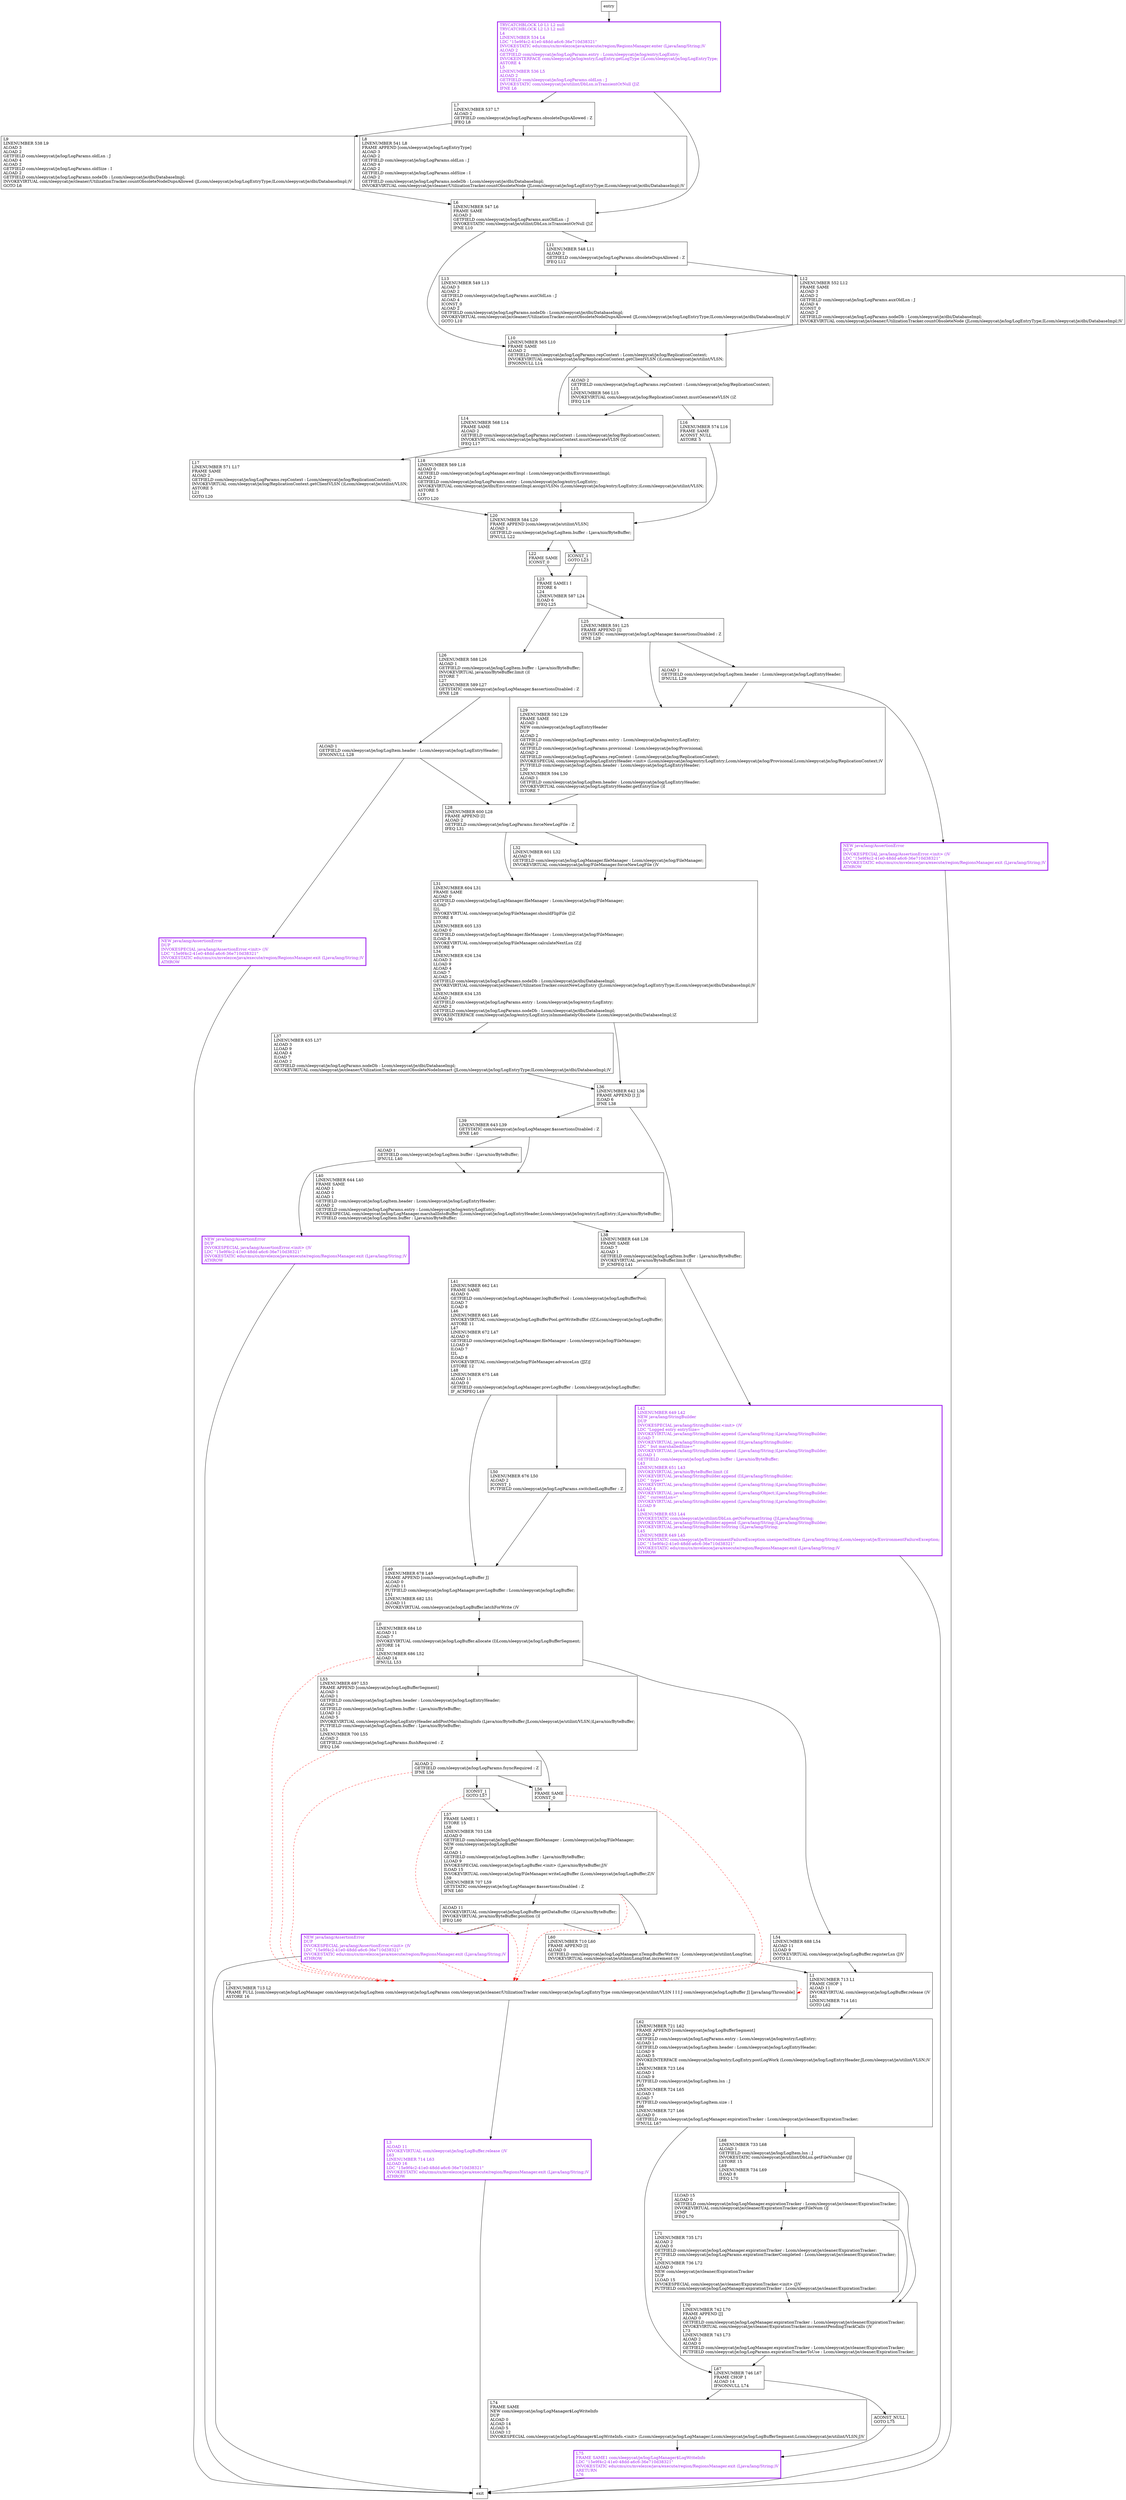 digraph serialLogWork {
node [shape=record];
1580502393 [label="L16\lLINENUMBER 574 L16\lFRAME SAME\lACONST_NULL\lASTORE 5\l"];
1819739572 [label="L42\lLINENUMBER 649 L42\lNEW java/lang/StringBuilder\lDUP\lINVOKESPECIAL java/lang/StringBuilder.\<init\> ()V\lLDC \"Logged entry entrySize= \"\lINVOKEVIRTUAL java/lang/StringBuilder.append (Ljava/lang/String;)Ljava/lang/StringBuilder;\lILOAD 7\lINVOKEVIRTUAL java/lang/StringBuilder.append (I)Ljava/lang/StringBuilder;\lLDC \" but marshalledSize=\"\lINVOKEVIRTUAL java/lang/StringBuilder.append (Ljava/lang/String;)Ljava/lang/StringBuilder;\lALOAD 1\lGETFIELD com/sleepycat/je/log/LogItem.buffer : Ljava/nio/ByteBuffer;\lL43\lLINENUMBER 651 L43\lINVOKEVIRTUAL java/nio/ByteBuffer.limit ()I\lINVOKEVIRTUAL java/lang/StringBuilder.append (I)Ljava/lang/StringBuilder;\lLDC \" type=\"\lINVOKEVIRTUAL java/lang/StringBuilder.append (Ljava/lang/String;)Ljava/lang/StringBuilder;\lALOAD 4\lINVOKEVIRTUAL java/lang/StringBuilder.append (Ljava/lang/Object;)Ljava/lang/StringBuilder;\lLDC \" currentLsn=\"\lINVOKEVIRTUAL java/lang/StringBuilder.append (Ljava/lang/String;)Ljava/lang/StringBuilder;\lLLOAD 9\lL44\lLINENUMBER 653 L44\lINVOKESTATIC com/sleepycat/je/utilint/DbLsn.getNoFormatString (J)Ljava/lang/String;\lINVOKEVIRTUAL java/lang/StringBuilder.append (Ljava/lang/String;)Ljava/lang/StringBuilder;\lINVOKEVIRTUAL java/lang/StringBuilder.toString ()Ljava/lang/String;\lL45\lLINENUMBER 649 L45\lINVOKESTATIC com/sleepycat/je/EnvironmentFailureException.unexpectedState (Ljava/lang/String;)Lcom/sleepycat/je/EnvironmentFailureException;\lLDC \"15e9f4c2-41e0-48dd-a6c6-36e710d38321\"\lINVOKESTATIC edu/cmu/cs/mvelezce/java/execute/region/RegionsManager.exit (Ljava/lang/String;)V\lATHROW\l"];
1397450264 [label="L10\lLINENUMBER 565 L10\lFRAME SAME\lALOAD 2\lGETFIELD com/sleepycat/je/log/LogParams.repContext : Lcom/sleepycat/je/log/ReplicationContext;\lINVOKEVIRTUAL com/sleepycat/je/log/ReplicationContext.getClientVLSN ()Lcom/sleepycat/je/utilint/VLSN;\lIFNONNULL L14\l"];
311670761 [label="L40\lLINENUMBER 644 L40\lFRAME SAME\lALOAD 1\lALOAD 0\lALOAD 1\lGETFIELD com/sleepycat/je/log/LogItem.header : Lcom/sleepycat/je/log/LogEntryHeader;\lALOAD 2\lGETFIELD com/sleepycat/je/log/LogParams.entry : Lcom/sleepycat/je/log/entry/LogEntry;\lINVOKESPECIAL com/sleepycat/je/log/LogManager.marshallIntoBuffer (Lcom/sleepycat/je/log/LogEntryHeader;Lcom/sleepycat/je/log/entry/LogEntry;)Ljava/nio/ByteBuffer;\lPUTFIELD com/sleepycat/je/log/LogItem.buffer : Ljava/nio/ByteBuffer;\l"];
582266574 [label="L12\lLINENUMBER 552 L12\lFRAME SAME\lALOAD 3\lALOAD 2\lGETFIELD com/sleepycat/je/log/LogParams.auxOldLsn : J\lALOAD 4\lICONST_0\lALOAD 2\lGETFIELD com/sleepycat/je/log/LogParams.nodeDb : Lcom/sleepycat/je/dbi/DatabaseImpl;\lINVOKEVIRTUAL com/sleepycat/je/cleaner/UtilizationTracker.countObsoleteNode (JLcom/sleepycat/je/log/LogEntryType;ILcom/sleepycat/je/dbi/DatabaseImpl;)V\l"];
1628317507 [label="ICONST_1\lGOTO L57\l"];
950460225 [label="L0\lLINENUMBER 684 L0\lALOAD 11\lILOAD 7\lINVOKEVIRTUAL com/sleepycat/je/log/LogBuffer.allocate (I)Lcom/sleepycat/je/log/LogBufferSegment;\lASTORE 14\lL52\lLINENUMBER 686 L52\lALOAD 14\lIFNULL L53\l"];
177021869 [label="L3\lALOAD 11\lINVOKEVIRTUAL com/sleepycat/je/log/LogBuffer.release ()V\lL63\lLINENUMBER 714 L63\lALOAD 16\lLDC \"15e9f4c2-41e0-48dd-a6c6-36e710d38321\"\lINVOKESTATIC edu/cmu/cs/mvelezce/java/execute/region/RegionsManager.exit (Ljava/lang/String;)V\lATHROW\l"];
1100862590 [label="NEW java/lang/AssertionError\lDUP\lINVOKESPECIAL java/lang/AssertionError.\<init\> ()V\lLDC \"15e9f4c2-41e0-48dd-a6c6-36e710d38321\"\lINVOKESTATIC edu/cmu/cs/mvelezce/java/execute/region/RegionsManager.exit (Ljava/lang/String;)V\lATHROW\l"];
81766762 [label="L7\lLINENUMBER 537 L7\lALOAD 2\lGETFIELD com/sleepycat/je/log/LogParams.obsoleteDupsAllowed : Z\lIFEQ L8\l"];
869167400 [label="L54\lLINENUMBER 688 L54\lALOAD 11\lLLOAD 9\lINVOKEVIRTUAL com/sleepycat/je/log/LogBuffer.registerLsn (J)V\lGOTO L1\l"];
610056355 [label="L37\lLINENUMBER 635 L37\lALOAD 3\lLLOAD 9\lALOAD 4\lILOAD 7\lALOAD 2\lGETFIELD com/sleepycat/je/log/LogParams.nodeDb : Lcom/sleepycat/je/dbi/DatabaseImpl;\lINVOKEVIRTUAL com/sleepycat/je/cleaner/UtilizationTracker.countObsoleteNodeInexact (JLcom/sleepycat/je/log/LogEntryType;ILcom/sleepycat/je/dbi/DatabaseImpl;)V\l"];
1133811307 [label="L68\lLINENUMBER 733 L68\lALOAD 1\lGETFIELD com/sleepycat/je/log/LogItem.lsn : J\lINVOKESTATIC com/sleepycat/je/utilint/DbLsn.getFileNumber (J)J\lLSTORE 15\lL69\lLINENUMBER 734 L69\lILOAD 8\lIFEQ L70\l"];
1666501420 [label="L49\lLINENUMBER 678 L49\lFRAME APPEND [com/sleepycat/je/log/LogBuffer J]\lALOAD 0\lALOAD 11\lPUTFIELD com/sleepycat/je/log/LogManager.prevLogBuffer : Lcom/sleepycat/je/log/LogBuffer;\lL51\lLINENUMBER 682 L51\lALOAD 11\lINVOKEVIRTUAL com/sleepycat/je/log/LogBuffer.latchForWrite ()V\l"];
332707759 [label="TRYCATCHBLOCK L0 L1 L2 null\lTRYCATCHBLOCK L2 L3 L2 null\lL4\lLINENUMBER 534 L4\lLDC \"15e9f4c2-41e0-48dd-a6c6-36e710d38321\"\lINVOKESTATIC edu/cmu/cs/mvelezce/java/execute/region/RegionsManager.enter (Ljava/lang/String;)V\lALOAD 2\lGETFIELD com/sleepycat/je/log/LogParams.entry : Lcom/sleepycat/je/log/entry/LogEntry;\lINVOKEINTERFACE com/sleepycat/je/log/entry/LogEntry.getLogType ()Lcom/sleepycat/je/log/LogEntryType;\lASTORE 4\lL5\lLINENUMBER 536 L5\lALOAD 2\lGETFIELD com/sleepycat/je/log/LogParams.oldLsn : J\lINVOKESTATIC com/sleepycat/je/utilint/DbLsn.isTransientOrNull (J)Z\lIFNE L6\l"];
206047628 [label="L75\lFRAME SAME1 com/sleepycat/je/log/LogManager$LogWriteInfo\lLDC \"15e9f4c2-41e0-48dd-a6c6-36e710d38321\"\lINVOKESTATIC edu/cmu/cs/mvelezce/java/execute/region/RegionsManager.exit (Ljava/lang/String;)V\lARETURN\lL76\l"];
1218361568 [label="L18\lLINENUMBER 569 L18\lALOAD 0\lGETFIELD com/sleepycat/je/log/LogManager.envImpl : Lcom/sleepycat/je/dbi/EnvironmentImpl;\lALOAD 2\lGETFIELD com/sleepycat/je/log/LogParams.entry : Lcom/sleepycat/je/log/entry/LogEntry;\lINVOKEVIRTUAL com/sleepycat/je/dbi/EnvironmentImpl.assignVLSNs (Lcom/sleepycat/je/log/entry/LogEntry;)Lcom/sleepycat/je/utilint/VLSN;\lASTORE 5\lL19\lGOTO L20\l"];
1596777946 [label="L11\lLINENUMBER 548 L11\lALOAD 2\lGETFIELD com/sleepycat/je/log/LogParams.obsoleteDupsAllowed : Z\lIFEQ L12\l"];
532080751 [label="L36\lLINENUMBER 642 L36\lFRAME APPEND [I J]\lILOAD 6\lIFNE L38\l"];
452479969 [label="NEW java/lang/AssertionError\lDUP\lINVOKESPECIAL java/lang/AssertionError.\<init\> ()V\lLDC \"15e9f4c2-41e0-48dd-a6c6-36e710d38321\"\lINVOKESTATIC edu/cmu/cs/mvelezce/java/execute/region/RegionsManager.exit (Ljava/lang/String;)V\lATHROW\l"];
1029666746 [label="L29\lLINENUMBER 592 L29\lFRAME SAME\lALOAD 1\lNEW com/sleepycat/je/log/LogEntryHeader\lDUP\lALOAD 2\lGETFIELD com/sleepycat/je/log/LogParams.entry : Lcom/sleepycat/je/log/entry/LogEntry;\lALOAD 2\lGETFIELD com/sleepycat/je/log/LogParams.provisional : Lcom/sleepycat/je/log/Provisional;\lALOAD 2\lGETFIELD com/sleepycat/je/log/LogParams.repContext : Lcom/sleepycat/je/log/ReplicationContext;\lINVOKESPECIAL com/sleepycat/je/log/LogEntryHeader.\<init\> (Lcom/sleepycat/je/log/entry/LogEntry;Lcom/sleepycat/je/log/Provisional;Lcom/sleepycat/je/log/ReplicationContext;)V\lPUTFIELD com/sleepycat/je/log/LogItem.header : Lcom/sleepycat/je/log/LogEntryHeader;\lL30\lLINENUMBER 594 L30\lALOAD 1\lGETFIELD com/sleepycat/je/log/LogItem.header : Lcom/sleepycat/je/log/LogEntryHeader;\lINVOKEVIRTUAL com/sleepycat/je/log/LogEntryHeader.getEntrySize ()I\lISTORE 7\l"];
158438482 [label="ACONST_NULL\lGOTO L75\l"];
49226154 [label="L57\lFRAME SAME1 I\lISTORE 15\lL58\lLINENUMBER 703 L58\lALOAD 0\lGETFIELD com/sleepycat/je/log/LogManager.fileManager : Lcom/sleepycat/je/log/FileManager;\lNEW com/sleepycat/je/log/LogBuffer\lDUP\lALOAD 1\lGETFIELD com/sleepycat/je/log/LogItem.buffer : Ljava/nio/ByteBuffer;\lLLOAD 9\lINVOKESPECIAL com/sleepycat/je/log/LogBuffer.\<init\> (Ljava/nio/ByteBuffer;J)V\lILOAD 15\lINVOKEVIRTUAL com/sleepycat/je/log/FileManager.writeLogBuffer (Lcom/sleepycat/je/log/LogBuffer;Z)V\lL59\lLINENUMBER 707 L59\lGETSTATIC com/sleepycat/je/log/LogManager.$assertionsDisabled : Z\lIFNE L60\l"];
1012044359 [label="L2\lLINENUMBER 713 L2\lFRAME FULL [com/sleepycat/je/log/LogManager com/sleepycat/je/log/LogItem com/sleepycat/je/log/LogParams com/sleepycat/je/cleaner/UtilizationTracker com/sleepycat/je/log/LogEntryType com/sleepycat/je/utilint/VLSN I I I J com/sleepycat/je/log/LogBuffer J] [java/lang/Throwable]\lASTORE 16\l"];
2065097518 [label="L39\lLINENUMBER 643 L39\lGETSTATIC com/sleepycat/je/log/LogManager.$assertionsDisabled : Z\lIFNE L40\l"];
956211048 [label="L13\lLINENUMBER 549 L13\lALOAD 3\lALOAD 2\lGETFIELD com/sleepycat/je/log/LogParams.auxOldLsn : J\lALOAD 4\lICONST_0\lALOAD 2\lGETFIELD com/sleepycat/je/log/LogParams.nodeDb : Lcom/sleepycat/je/dbi/DatabaseImpl;\lINVOKEVIRTUAL com/sleepycat/je/cleaner/UtilizationTracker.countObsoleteNodeDupsAllowed (JLcom/sleepycat/je/log/LogEntryType;ILcom/sleepycat/je/dbi/DatabaseImpl;)V\lGOTO L10\l"];
1238752275 [label="L8\lLINENUMBER 541 L8\lFRAME APPEND [com/sleepycat/je/log/LogEntryType]\lALOAD 3\lALOAD 2\lGETFIELD com/sleepycat/je/log/LogParams.oldLsn : J\lALOAD 4\lALOAD 2\lGETFIELD com/sleepycat/je/log/LogParams.oldSize : I\lALOAD 2\lGETFIELD com/sleepycat/je/log/LogParams.nodeDb : Lcom/sleepycat/je/dbi/DatabaseImpl;\lINVOKEVIRTUAL com/sleepycat/je/cleaner/UtilizationTracker.countObsoleteNode (JLcom/sleepycat/je/log/LogEntryType;ILcom/sleepycat/je/dbi/DatabaseImpl;)V\l"];
1981969596 [label="L1\lLINENUMBER 713 L1\lFRAME CHOP 1\lALOAD 11\lINVOKEVIRTUAL com/sleepycat/je/log/LogBuffer.release ()V\lL61\lLINENUMBER 714 L61\lGOTO L62\l"];
726668164 [label="L26\lLINENUMBER 588 L26\lALOAD 1\lGETFIELD com/sleepycat/je/log/LogItem.buffer : Ljava/nio/ByteBuffer;\lINVOKEVIRTUAL java/nio/ByteBuffer.limit ()I\lISTORE 7\lL27\lLINENUMBER 589 L27\lGETSTATIC com/sleepycat/je/log/LogManager.$assertionsDisabled : Z\lIFNE L28\l"];
1234112890 [label="L74\lFRAME SAME\lNEW com/sleepycat/je/log/LogManager$LogWriteInfo\lDUP\lALOAD 0\lALOAD 14\lALOAD 5\lLLOAD 12\lINVOKESPECIAL com/sleepycat/je/log/LogManager$LogWriteInfo.\<init\> (Lcom/sleepycat/je/log/LogManager;Lcom/sleepycat/je/log/LogBufferSegment;Lcom/sleepycat/je/utilint/VLSN;J)V\l"];
709322534 [label="L14\lLINENUMBER 568 L14\lFRAME SAME\lALOAD 2\lGETFIELD com/sleepycat/je/log/LogParams.repContext : Lcom/sleepycat/je/log/ReplicationContext;\lINVOKEVIRTUAL com/sleepycat/je/log/ReplicationContext.mustGenerateVLSN ()Z\lIFEQ L17\l"];
248438775 [label="L31\lLINENUMBER 604 L31\lFRAME SAME\lALOAD 0\lGETFIELD com/sleepycat/je/log/LogManager.fileManager : Lcom/sleepycat/je/log/FileManager;\lILOAD 7\lI2L\lINVOKEVIRTUAL com/sleepycat/je/log/FileManager.shouldFlipFile (J)Z\lISTORE 8\lL33\lLINENUMBER 605 L33\lALOAD 0\lGETFIELD com/sleepycat/je/log/LogManager.fileManager : Lcom/sleepycat/je/log/FileManager;\lILOAD 8\lINVOKEVIRTUAL com/sleepycat/je/log/FileManager.calculateNextLsn (Z)J\lLSTORE 9\lL34\lLINENUMBER 626 L34\lALOAD 3\lLLOAD 9\lALOAD 4\lILOAD 7\lALOAD 2\lGETFIELD com/sleepycat/je/log/LogParams.nodeDb : Lcom/sleepycat/je/dbi/DatabaseImpl;\lINVOKEVIRTUAL com/sleepycat/je/cleaner/UtilizationTracker.countNewLogEntry (JLcom/sleepycat/je/log/LogEntryType;ILcom/sleepycat/je/dbi/DatabaseImpl;)V\lL35\lLINENUMBER 634 L35\lALOAD 2\lGETFIELD com/sleepycat/je/log/LogParams.entry : Lcom/sleepycat/je/log/entry/LogEntry;\lALOAD 2\lGETFIELD com/sleepycat/je/log/LogParams.nodeDb : Lcom/sleepycat/je/dbi/DatabaseImpl;\lINVOKEINTERFACE com/sleepycat/je/log/entry/LogEntry.isImmediatelyObsolete (Lcom/sleepycat/je/dbi/DatabaseImpl;)Z\lIFEQ L36\l"];
1544472275 [label="ALOAD 1\lGETFIELD com/sleepycat/je/log/LogItem.header : Lcom/sleepycat/je/log/LogEntryHeader;\lIFNULL L29\l"];
1740671040 [label="L53\lLINENUMBER 697 L53\lFRAME APPEND [com/sleepycat/je/log/LogBufferSegment]\lALOAD 1\lALOAD 1\lGETFIELD com/sleepycat/je/log/LogItem.header : Lcom/sleepycat/je/log/LogEntryHeader;\lALOAD 1\lGETFIELD com/sleepycat/je/log/LogItem.buffer : Ljava/nio/ByteBuffer;\lLLOAD 12\lALOAD 5\lINVOKEVIRTUAL com/sleepycat/je/log/LogEntryHeader.addPostMarshallingInfo (Ljava/nio/ByteBuffer;JLcom/sleepycat/je/utilint/VLSN;)Ljava/nio/ByteBuffer;\lPUTFIELD com/sleepycat/je/log/LogItem.buffer : Ljava/nio/ByteBuffer;\lL55\lLINENUMBER 700 L55\lALOAD 2\lGETFIELD com/sleepycat/je/log/LogParams.flushRequired : Z\lIFEQ L56\l"];
1631435481 [label="L6\lLINENUMBER 547 L6\lFRAME SAME\lALOAD 2\lGETFIELD com/sleepycat/je/log/LogParams.auxOldLsn : J\lINVOKESTATIC com/sleepycat/je/utilint/DbLsn.isTransientOrNull (J)Z\lIFNE L10\l"];
579347007 [label="L56\lFRAME SAME\lICONST_0\l"];
1242706181 [label="L22\lFRAME SAME\lICONST_0\l"];
1794778774 [label="ALOAD 1\lGETFIELD com/sleepycat/je/log/LogItem.header : Lcom/sleepycat/je/log/LogEntryHeader;\lIFNONNULL L28\l"];
817315119 [label="L20\lLINENUMBER 584 L20\lFRAME APPEND [com/sleepycat/je/utilint/VLSN]\lALOAD 1\lGETFIELD com/sleepycat/je/log/LogItem.buffer : Ljava/nio/ByteBuffer;\lIFNULL L22\l"];
570887342 [label="L23\lFRAME SAME1 I\lISTORE 6\lL24\lLINENUMBER 587 L24\lILOAD 6\lIFEQ L25\l"];
310203777 [label="ALOAD 2\lGETFIELD com/sleepycat/je/log/LogParams.repContext : Lcom/sleepycat/je/log/ReplicationContext;\lL15\lLINENUMBER 566 L15\lINVOKEVIRTUAL com/sleepycat/je/log/ReplicationContext.mustGenerateVLSN ()Z\lIFEQ L16\l"];
468417211 [label="L70\lLINENUMBER 742 L70\lFRAME APPEND [J]\lALOAD 0\lGETFIELD com/sleepycat/je/log/LogManager.expirationTracker : Lcom/sleepycat/je/cleaner/ExpirationTracker;\lINVOKEVIRTUAL com/sleepycat/je/cleaner/ExpirationTracker.incrementPendingTrackCalls ()V\lL73\lLINENUMBER 743 L73\lALOAD 2\lALOAD 0\lGETFIELD com/sleepycat/je/log/LogManager.expirationTracker : Lcom/sleepycat/je/cleaner/ExpirationTracker;\lPUTFIELD com/sleepycat/je/log/LogParams.expirationTrackerToUse : Lcom/sleepycat/je/cleaner/ExpirationTracker;\l"];
1633803109 [label="L62\lLINENUMBER 721 L62\lFRAME APPEND [com/sleepycat/je/log/LogBufferSegment]\lALOAD 2\lGETFIELD com/sleepycat/je/log/LogParams.entry : Lcom/sleepycat/je/log/entry/LogEntry;\lALOAD 1\lGETFIELD com/sleepycat/je/log/LogItem.header : Lcom/sleepycat/je/log/LogEntryHeader;\lLLOAD 9\lALOAD 5\lINVOKEINTERFACE com/sleepycat/je/log/entry/LogEntry.postLogWork (Lcom/sleepycat/je/log/LogEntryHeader;JLcom/sleepycat/je/utilint/VLSN;)V\lL64\lLINENUMBER 723 L64\lALOAD 1\lLLOAD 9\lPUTFIELD com/sleepycat/je/log/LogItem.lsn : J\lL65\lLINENUMBER 724 L65\lALOAD 1\lILOAD 7\lPUTFIELD com/sleepycat/je/log/LogItem.size : I\lL66\lLINENUMBER 727 L66\lALOAD 0\lGETFIELD com/sleepycat/je/log/LogManager.expirationTracker : Lcom/sleepycat/je/cleaner/ExpirationTracker;\lIFNULL L67\l"];
732831913 [label="L67\lLINENUMBER 746 L67\lFRAME CHOP 1\lALOAD 14\lIFNONNULL L74\l"];
1829622244 [label="L50\lLINENUMBER 676 L50\lALOAD 2\lICONST_1\lPUTFIELD com/sleepycat/je/log/LogParams.switchedLogBuffer : Z\l"];
986633551 [label="ALOAD 1\lGETFIELD com/sleepycat/je/log/LogItem.buffer : Ljava/nio/ByteBuffer;\lIFNULL L40\l"];
1509005999 [label="L17\lLINENUMBER 571 L17\lFRAME SAME\lALOAD 2\lGETFIELD com/sleepycat/je/log/LogParams.repContext : Lcom/sleepycat/je/log/ReplicationContext;\lINVOKEVIRTUAL com/sleepycat/je/log/ReplicationContext.getClientVLSN ()Lcom/sleepycat/je/utilint/VLSN;\lASTORE 5\lL21\lGOTO L20\l"];
1736148306 [label="NEW java/lang/AssertionError\lDUP\lINVOKESPECIAL java/lang/AssertionError.\<init\> ()V\lLDC \"15e9f4c2-41e0-48dd-a6c6-36e710d38321\"\lINVOKESTATIC edu/cmu/cs/mvelezce/java/execute/region/RegionsManager.exit (Ljava/lang/String;)V\lATHROW\l"];
56604117 [label="L38\lLINENUMBER 648 L38\lFRAME SAME\lILOAD 7\lALOAD 1\lGETFIELD com/sleepycat/je/log/LogItem.buffer : Ljava/nio/ByteBuffer;\lINVOKEVIRTUAL java/nio/ByteBuffer.limit ()I\lIF_ICMPEQ L41\l"];
776994070 [label="L71\lLINENUMBER 735 L71\lALOAD 2\lALOAD 0\lGETFIELD com/sleepycat/je/log/LogManager.expirationTracker : Lcom/sleepycat/je/cleaner/ExpirationTracker;\lPUTFIELD com/sleepycat/je/log/LogParams.expirationTrackerCompleted : Lcom/sleepycat/je/cleaner/ExpirationTracker;\lL72\lLINENUMBER 736 L72\lALOAD 0\lNEW com/sleepycat/je/cleaner/ExpirationTracker\lDUP\lLLOAD 15\lINVOKESPECIAL com/sleepycat/je/cleaner/ExpirationTracker.\<init\> (J)V\lPUTFIELD com/sleepycat/je/log/LogManager.expirationTracker : Lcom/sleepycat/je/cleaner/ExpirationTracker;\l"];
707137231 [label="L9\lLINENUMBER 538 L9\lALOAD 3\lALOAD 2\lGETFIELD com/sleepycat/je/log/LogParams.oldLsn : J\lALOAD 4\lALOAD 2\lGETFIELD com/sleepycat/je/log/LogParams.oldSize : I\lALOAD 2\lGETFIELD com/sleepycat/je/log/LogParams.nodeDb : Lcom/sleepycat/je/dbi/DatabaseImpl;\lINVOKEVIRTUAL com/sleepycat/je/cleaner/UtilizationTracker.countObsoleteNodeDupsAllowed (JLcom/sleepycat/je/log/LogEntryType;ILcom/sleepycat/je/dbi/DatabaseImpl;)V\lGOTO L6\l"];
182206918 [label="ALOAD 11\lINVOKEVIRTUAL com/sleepycat/je/log/LogBuffer.getDataBuffer ()Ljava/nio/ByteBuffer;\lINVOKEVIRTUAL java/nio/ByteBuffer.position ()I\lIFEQ L60\l"];
543152221 [label="L41\lLINENUMBER 662 L41\lFRAME SAME\lALOAD 0\lGETFIELD com/sleepycat/je/log/LogManager.logBufferPool : Lcom/sleepycat/je/log/LogBufferPool;\lILOAD 7\lILOAD 8\lL46\lLINENUMBER 663 L46\lINVOKEVIRTUAL com/sleepycat/je/log/LogBufferPool.getWriteBuffer (IZ)Lcom/sleepycat/je/log/LogBuffer;\lASTORE 11\lL47\lLINENUMBER 672 L47\lALOAD 0\lGETFIELD com/sleepycat/je/log/LogManager.fileManager : Lcom/sleepycat/je/log/FileManager;\lLLOAD 9\lILOAD 7\lI2L\lILOAD 8\lINVOKEVIRTUAL com/sleepycat/je/log/FileManager.advanceLsn (JJZ)J\lLSTORE 12\lL48\lLINENUMBER 675 L48\lALOAD 11\lALOAD 0\lGETFIELD com/sleepycat/je/log/LogManager.prevLogBuffer : Lcom/sleepycat/je/log/LogBuffer;\lIF_ACMPEQ L49\l"];
1822181747 [label="NEW java/lang/AssertionError\lDUP\lINVOKESPECIAL java/lang/AssertionError.\<init\> ()V\lLDC \"15e9f4c2-41e0-48dd-a6c6-36e710d38321\"\lINVOKESTATIC edu/cmu/cs/mvelezce/java/execute/region/RegionsManager.exit (Ljava/lang/String;)V\lATHROW\l"];
1214944231 [label="L32\lLINENUMBER 601 L32\lALOAD 0\lGETFIELD com/sleepycat/je/log/LogManager.fileManager : Lcom/sleepycat/je/log/FileManager;\lINVOKEVIRTUAL com/sleepycat/je/log/FileManager.forceNewLogFile ()V\l"];
1628791314 [label="L60\lLINENUMBER 710 L60\lFRAME APPEND [I]\lALOAD 0\lGETFIELD com/sleepycat/je/log/LogManager.nTempBufferWrites : Lcom/sleepycat/je/utilint/LongStat;\lINVOKEVIRTUAL com/sleepycat/je/utilint/LongStat.increment ()V\l"];
535035402 [label="ICONST_1\lGOTO L23\l"];
1880200690 [label="L25\lLINENUMBER 591 L25\lFRAME APPEND [I]\lGETSTATIC com/sleepycat/je/log/LogManager.$assertionsDisabled : Z\lIFNE L29\l"];
1887581780 [label="L28\lLINENUMBER 600 L28\lFRAME APPEND [I]\lALOAD 2\lGETFIELD com/sleepycat/je/log/LogParams.forceNewLogFile : Z\lIFEQ L31\l"];
1950228560 [label="LLOAD 15\lALOAD 0\lGETFIELD com/sleepycat/je/log/LogManager.expirationTracker : Lcom/sleepycat/je/cleaner/ExpirationTracker;\lINVOKEVIRTUAL com/sleepycat/je/cleaner/ExpirationTracker.getFileNum ()J\lLCMP\lIFEQ L70\l"];
554259835 [label="ALOAD 2\lGETFIELD com/sleepycat/je/log/LogParams.fsyncRequired : Z\lIFNE L56\l"];
entry;
exit;
1580502393 -> 817315119
1819739572 -> exit
1397450264 -> 310203777
1397450264 -> 709322534
311670761 -> 56604117
582266574 -> 1397450264
1628317507 -> 49226154
1628317507 -> 1012044359 [style=dashed, color=red]
950460225 -> 1740671040
950460225 -> 1012044359 [style=dashed, color=red]
950460225 -> 869167400
177021869 -> exit
1100862590 -> exit
81766762 -> 1238752275
81766762 -> 707137231
869167400 -> 1981969596
869167400 -> 1012044359 [style=dashed, color=red]
610056355 -> 532080751
1133811307 -> 468417211
1133811307 -> 1950228560
1666501420 -> 950460225
332707759 -> 1631435481
332707759 -> 81766762
206047628 -> exit
1218361568 -> 817315119
1596777946 -> 582266574
1596777946 -> 956211048
532080751 -> 2065097518
532080751 -> 56604117
452479969 -> exit
452479969 -> 1012044359 [style=dashed, color=red]
1029666746 -> 1887581780
158438482 -> 206047628
entry -> 332707759
49226154 -> 182206918
49226154 -> 1012044359 [style=dashed, color=red]
49226154 -> 1628791314
1012044359 -> 1012044359 [style=dashed, color=red]
1012044359 -> 177021869
2065097518 -> 311670761
2065097518 -> 986633551
956211048 -> 1397450264
1238752275 -> 1631435481
1981969596 -> 1633803109
726668164 -> 1794778774
726668164 -> 1887581780
1234112890 -> 206047628
709322534 -> 1509005999
709322534 -> 1218361568
248438775 -> 610056355
248438775 -> 532080751
1544472275 -> 1029666746
1544472275 -> 1736148306
1740671040 -> 579347007
1740671040 -> 1012044359 [style=dashed, color=red]
1740671040 -> 554259835
1631435481 -> 1397450264
1631435481 -> 1596777946
579347007 -> 49226154
579347007 -> 1012044359 [style=dashed, color=red]
1242706181 -> 570887342
1794778774 -> 1100862590
1794778774 -> 1887581780
817315119 -> 1242706181
817315119 -> 535035402
570887342 -> 726668164
570887342 -> 1880200690
310203777 -> 1580502393
310203777 -> 709322534
468417211 -> 732831913
1633803109 -> 732831913
1633803109 -> 1133811307
732831913 -> 158438482
732831913 -> 1234112890
1829622244 -> 1666501420
986633551 -> 1822181747
986633551 -> 311670761
1509005999 -> 817315119
1736148306 -> exit
56604117 -> 543152221
56604117 -> 1819739572
776994070 -> 468417211
707137231 -> 1631435481
182206918 -> 1012044359 [style=dashed, color=red]
182206918 -> 1628791314
182206918 -> 452479969
543152221 -> 1829622244
543152221 -> 1666501420
1822181747 -> exit
1214944231 -> 248438775
1628791314 -> 1981969596
1628791314 -> 1012044359 [style=dashed, color=red]
535035402 -> 570887342
1880200690 -> 1029666746
1880200690 -> 1544472275
1887581780 -> 1214944231
1887581780 -> 248438775
1950228560 -> 468417211
1950228560 -> 776994070
554259835 -> 579347007
554259835 -> 1012044359 [style=dashed, color=red]
554259835 -> 1628317507
332707759[fontcolor="purple", penwidth=3, color="purple"];
1100862590[fontcolor="purple", penwidth=3, color="purple"];
206047628[fontcolor="purple", penwidth=3, color="purple"];
1819739572[fontcolor="purple", penwidth=3, color="purple"];
1822181747[fontcolor="purple", penwidth=3, color="purple"];
177021869[fontcolor="purple", penwidth=3, color="purple"];
452479969[fontcolor="purple", penwidth=3, color="purple"];
1736148306[fontcolor="purple", penwidth=3, color="purple"];
}
